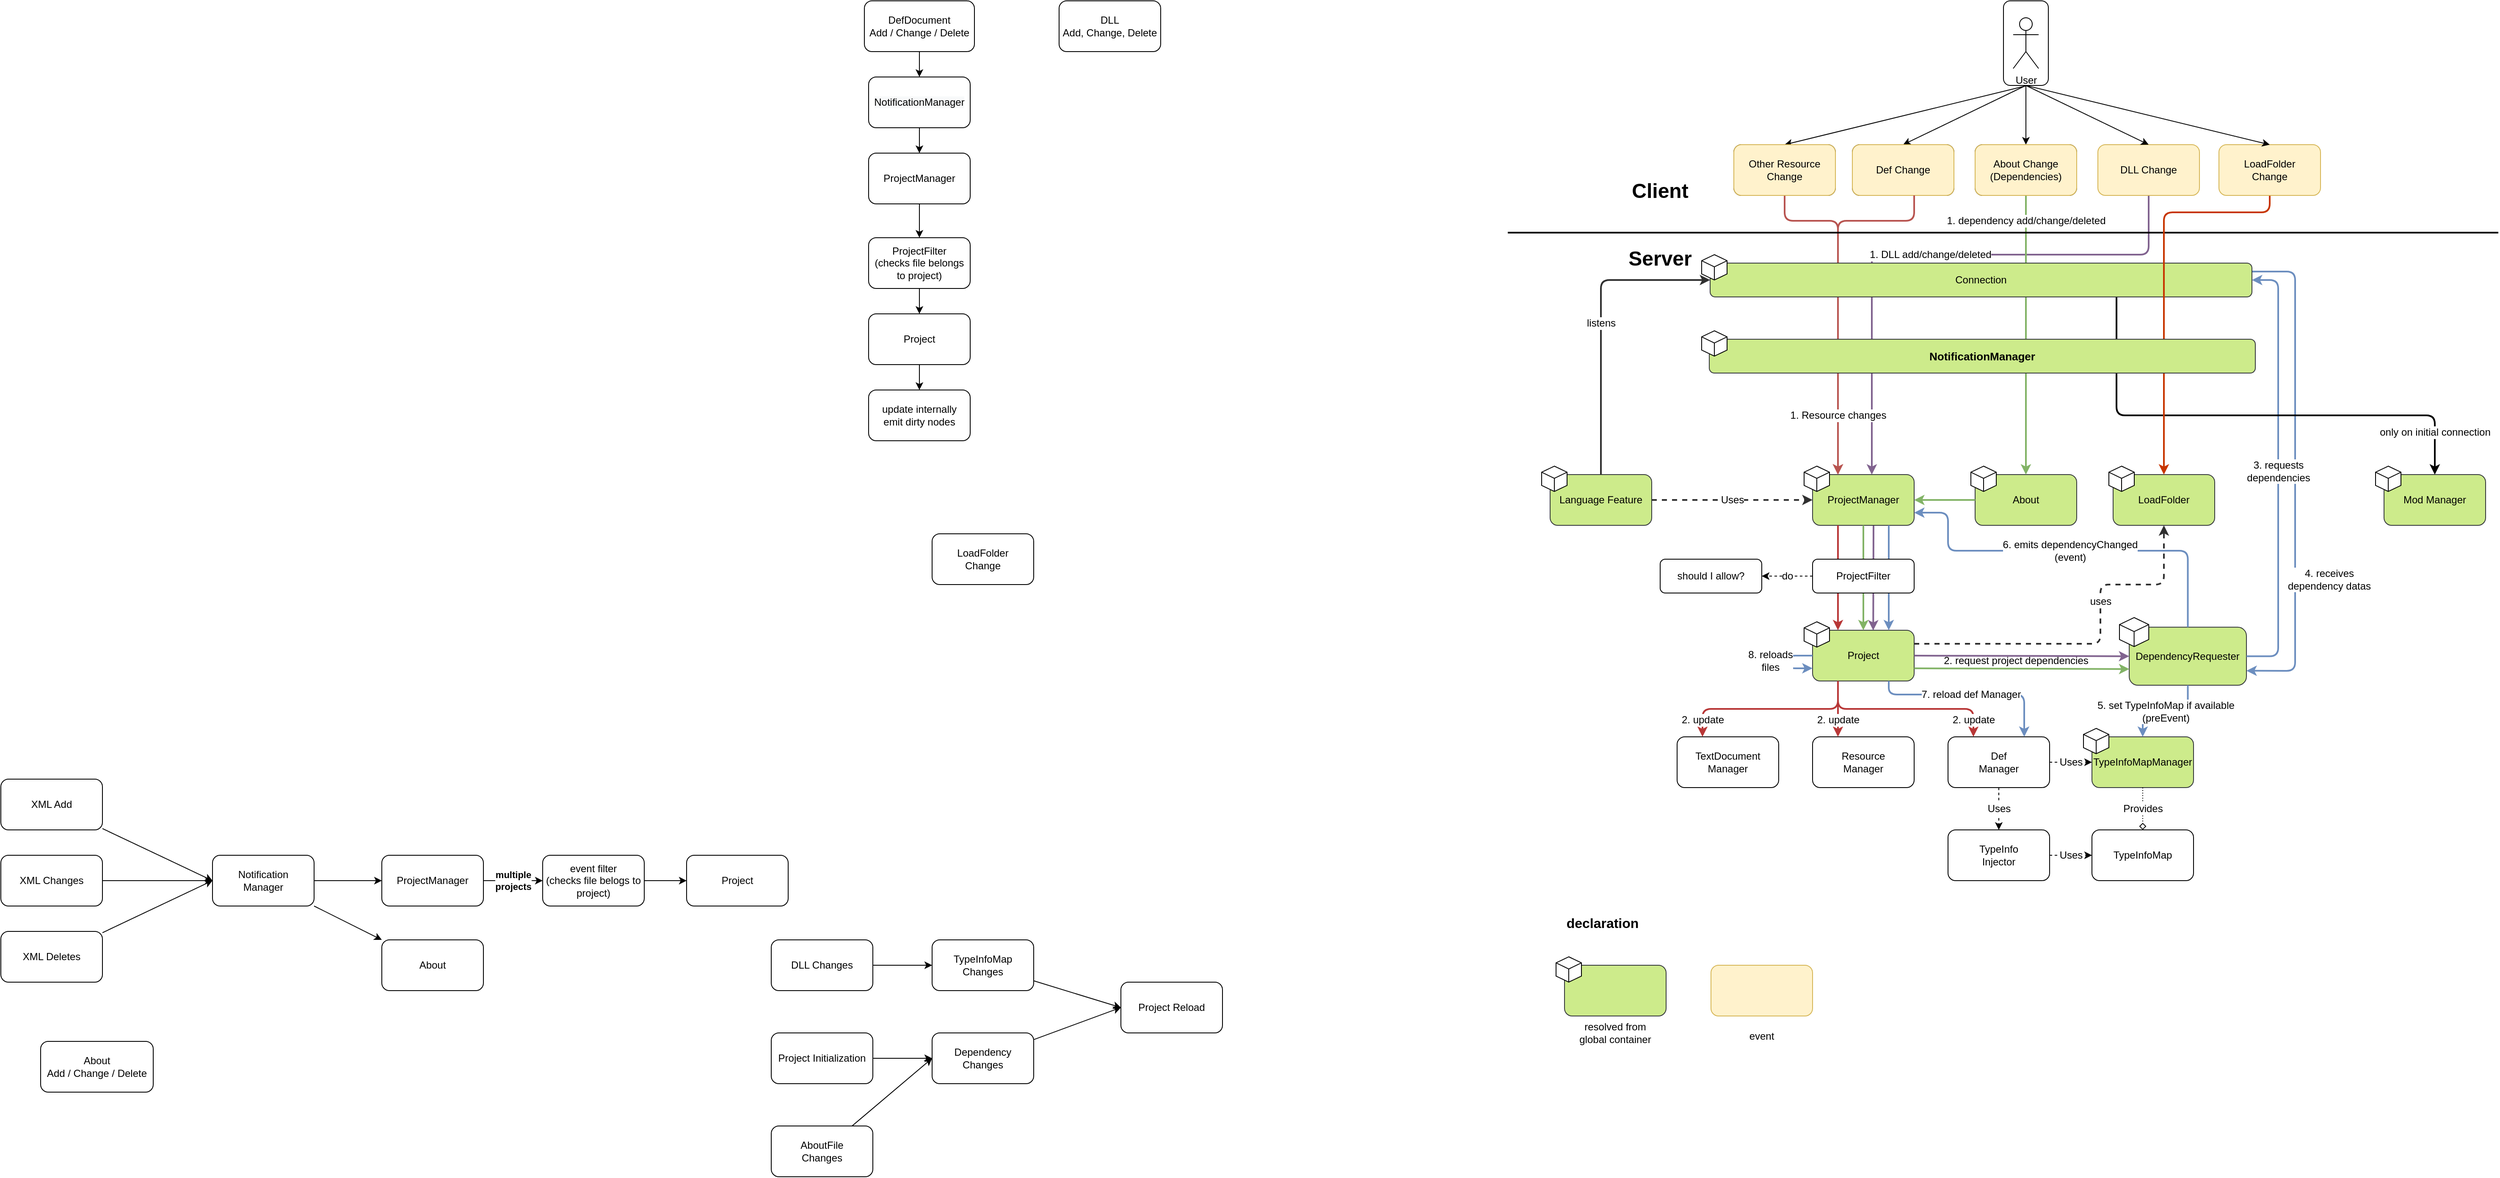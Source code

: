 <mxfile version="13.9.9" type="device"><diagram id="SWqFMRo5sxEoeP2eG9T2" name="페이지-1"><mxGraphModel dx="5918" dy="1972" grid="1" gridSize="10" guides="1" tooltips="1" connect="1" arrows="1" fold="1" page="1" pageScale="1" pageWidth="827" pageHeight="1169" math="0" shadow="0"><root><mxCell id="0"/><mxCell id="1" parent="0"/><mxCell id="b3wmLoyCWlExb1PU46VV-199" value="4. receives&lt;br&gt;dependency datas" style="endArrow=classic;html=1;strokeColor=#6c8ebf;strokeWidth=2;fontSize=12;exitX=1;exitY=0.25;exitDx=0;exitDy=0;entryX=1;entryY=0.75;entryDx=0;entryDy=0;fillColor=#dae8fc;" parent="1" source="b3wmLoyCWlExb1PU46VV-146" target="b3wmLoyCWlExb1PU46VV-143" edge="1"><mxGeometry x="0.428" y="40" width="50" height="50" relative="1" as="geometry"><mxPoint x="-20" y="890" as="sourcePoint"/><mxPoint x="60" y="990" as="targetPoint"/><Array as="points"><mxPoint x="460" y="850"/><mxPoint x="460" y="1322"/></Array><mxPoint as="offset"/></mxGeometry></mxCell><mxCell id="b3wmLoyCWlExb1PU46VV-218" value="" style="endArrow=classic;html=1;strokeWidth=2;fontSize=24;entryX=0.597;entryY=0.004;entryDx=0;entryDy=0;entryPerimeter=0;fillColor=#e1d5e7;strokeColor=#81638F;" parent="1" target="b3wmLoyCWlExb1PU46VV-161" edge="1"><mxGeometry width="50" height="50" relative="1" as="geometry"><mxPoint x="-38" y="1150" as="sourcePoint"/><mxPoint x="-39" y="1270" as="targetPoint"/></mxGeometry></mxCell><mxCell id="b3wmLoyCWlExb1PU46VV-217" value="1. DLL add/change/deleted" style="endArrow=classic;html=1;strokeWidth=2;fontSize=12;fillColor=#e1d5e7;exitX=0.5;exitY=1;exitDx=0;exitDy=0;edgeStyle=orthogonalEdgeStyle;strokeColor=#81638F;" parent="1" source="b3wmLoyCWlExb1PU46VV-91" edge="1"><mxGeometry width="50" height="50" relative="1" as="geometry"><mxPoint x="490" y="760" as="sourcePoint"/><mxPoint x="-40" y="1090" as="targetPoint"/><Array as="points"><mxPoint x="287" y="830"/><mxPoint x="-40" y="830"/></Array></mxGeometry></mxCell><mxCell id="b3wmLoyCWlExb1PU46VV-1" value="Project Reload" style="rounded=1;whiteSpace=wrap;html=1;" parent="1" vertex="1"><mxGeometry x="-927" y="1690" width="120" height="60" as="geometry"/></mxCell><mxCell id="b3wmLoyCWlExb1PU46VV-4" value="" style="edgeStyle=orthogonalEdgeStyle;rounded=0;orthogonalLoop=1;jettySize=auto;html=1;" parent="1" source="b3wmLoyCWlExb1PU46VV-2" target="b3wmLoyCWlExb1PU46VV-3" edge="1"><mxGeometry relative="1" as="geometry"/></mxCell><mxCell id="b3wmLoyCWlExb1PU46VV-2" value="DLL Changes" style="rounded=1;whiteSpace=wrap;html=1;" parent="1" vertex="1"><mxGeometry x="-1340" y="1640" width="120" height="60" as="geometry"/></mxCell><mxCell id="b3wmLoyCWlExb1PU46VV-5" style="rounded=0;orthogonalLoop=1;jettySize=auto;html=1;entryX=0;entryY=0.5;entryDx=0;entryDy=0;" parent="1" source="b3wmLoyCWlExb1PU46VV-3" target="b3wmLoyCWlExb1PU46VV-1" edge="1"><mxGeometry relative="1" as="geometry"/></mxCell><mxCell id="b3wmLoyCWlExb1PU46VV-3" value="TypeInfoMap&lt;br&gt;Changes" style="whiteSpace=wrap;html=1;rounded=1;" parent="1" vertex="1"><mxGeometry x="-1150" y="1640" width="120" height="60" as="geometry"/></mxCell><mxCell id="b3wmLoyCWlExb1PU46VV-7" style="edgeStyle=none;rounded=0;orthogonalLoop=1;jettySize=auto;html=1;entryX=0;entryY=0.5;entryDx=0;entryDy=0;" parent="1" source="b3wmLoyCWlExb1PU46VV-6" target="b3wmLoyCWlExb1PU46VV-1" edge="1"><mxGeometry relative="1" as="geometry"/></mxCell><mxCell id="b3wmLoyCWlExb1PU46VV-6" value="Dependency Changes" style="rounded=1;whiteSpace=wrap;html=1;" parent="1" vertex="1"><mxGeometry x="-1150" y="1750" width="120" height="60" as="geometry"/></mxCell><mxCell id="b3wmLoyCWlExb1PU46VV-11" style="edgeStyle=none;rounded=0;orthogonalLoop=1;jettySize=auto;html=1;" parent="1" source="b3wmLoyCWlExb1PU46VV-8" target="b3wmLoyCWlExb1PU46VV-6" edge="1"><mxGeometry relative="1" as="geometry"/></mxCell><mxCell id="b3wmLoyCWlExb1PU46VV-8" value="Project Initialization" style="rounded=1;whiteSpace=wrap;html=1;" parent="1" vertex="1"><mxGeometry x="-1340" y="1750" width="120" height="60" as="geometry"/></mxCell><mxCell id="b3wmLoyCWlExb1PU46VV-15" style="edgeStyle=none;rounded=0;orthogonalLoop=1;jettySize=auto;html=1;" parent="1" source="b3wmLoyCWlExb1PU46VV-12" edge="1"><mxGeometry relative="1" as="geometry"><mxPoint x="-1150.0" y="1780" as="targetPoint"/></mxGeometry></mxCell><mxCell id="b3wmLoyCWlExb1PU46VV-12" value="AboutFile&lt;br&gt;Changes" style="rounded=1;whiteSpace=wrap;html=1;" parent="1" vertex="1"><mxGeometry x="-1340" y="1860" width="120" height="60" as="geometry"/></mxCell><mxCell id="b3wmLoyCWlExb1PU46VV-55" style="edgeStyle=none;rounded=0;orthogonalLoop=1;jettySize=auto;html=1;entryX=0;entryY=0.5;entryDx=0;entryDy=0;" parent="1" source="b3wmLoyCWlExb1PU46VV-16" target="b3wmLoyCWlExb1PU46VV-22" edge="1"><mxGeometry relative="1" as="geometry"/></mxCell><mxCell id="b3wmLoyCWlExb1PU46VV-16" value="XML Add" style="rounded=1;whiteSpace=wrap;html=1;" parent="1" vertex="1"><mxGeometry x="-2250" y="1450" width="120" height="60" as="geometry"/></mxCell><mxCell id="b3wmLoyCWlExb1PU46VV-54" style="edgeStyle=none;rounded=0;orthogonalLoop=1;jettySize=auto;html=1;" parent="1" source="b3wmLoyCWlExb1PU46VV-17" target="b3wmLoyCWlExb1PU46VV-22" edge="1"><mxGeometry relative="1" as="geometry"/></mxCell><mxCell id="b3wmLoyCWlExb1PU46VV-17" value="XML Changes" style="rounded=1;whiteSpace=wrap;html=1;" parent="1" vertex="1"><mxGeometry x="-2250" y="1540" width="120" height="60" as="geometry"/></mxCell><mxCell id="b3wmLoyCWlExb1PU46VV-56" style="edgeStyle=none;rounded=0;orthogonalLoop=1;jettySize=auto;html=1;entryX=0;entryY=0.5;entryDx=0;entryDy=0;" parent="1" source="b3wmLoyCWlExb1PU46VV-18" target="b3wmLoyCWlExb1PU46VV-22" edge="1"><mxGeometry relative="1" as="geometry"/></mxCell><mxCell id="b3wmLoyCWlExb1PU46VV-18" value="XML Deletes" style="rounded=1;whiteSpace=wrap;html=1;" parent="1" vertex="1"><mxGeometry x="-2250" y="1630" width="120" height="60" as="geometry"/></mxCell><mxCell id="b3wmLoyCWlExb1PU46VV-53" value="&lt;b&gt;multiple&lt;br&gt;projects&lt;/b&gt;" style="edgeStyle=none;rounded=0;orthogonalLoop=1;jettySize=auto;html=1;entryX=0;entryY=0.5;entryDx=0;entryDy=0;exitX=1;exitY=0.5;exitDx=0;exitDy=0;" parent="1" source="b3wmLoyCWlExb1PU46VV-66" target="b3wmLoyCWlExb1PU46VV-33" edge="1"><mxGeometry relative="1" as="geometry"><mxPoint x="-1690" y="1570" as="sourcePoint"/></mxGeometry></mxCell><mxCell id="b3wmLoyCWlExb1PU46VV-67" value="" style="edgeStyle=none;rounded=0;orthogonalLoop=1;jettySize=auto;html=1;" parent="1" source="b3wmLoyCWlExb1PU46VV-22" target="b3wmLoyCWlExb1PU46VV-66" edge="1"><mxGeometry relative="1" as="geometry"/></mxCell><mxCell id="b3wmLoyCWlExb1PU46VV-70" value="" style="edgeStyle=none;rounded=0;orthogonalLoop=1;jettySize=auto;html=1;" parent="1" source="b3wmLoyCWlExb1PU46VV-22" target="b3wmLoyCWlExb1PU46VV-69" edge="1"><mxGeometry relative="1" as="geometry"/></mxCell><mxCell id="b3wmLoyCWlExb1PU46VV-22" value="Notification&lt;br&gt;Manager" style="rounded=1;whiteSpace=wrap;html=1;" parent="1" vertex="1"><mxGeometry x="-2000" y="1540" width="120" height="60" as="geometry"/></mxCell><mxCell id="b3wmLoyCWlExb1PU46VV-35" style="edgeStyle=none;rounded=0;orthogonalLoop=1;jettySize=auto;html=1;entryX=0;entryY=0.5;entryDx=0;entryDy=0;" parent="1" source="b3wmLoyCWlExb1PU46VV-33" target="b3wmLoyCWlExb1PU46VV-34" edge="1"><mxGeometry relative="1" as="geometry"/></mxCell><mxCell id="b3wmLoyCWlExb1PU46VV-33" value="event filter&lt;br&gt;(checks file belogs to&lt;br&gt;project)" style="rounded=1;whiteSpace=wrap;html=1;" parent="1" vertex="1"><mxGeometry x="-1610" y="1540" width="120" height="60" as="geometry"/></mxCell><mxCell id="b3wmLoyCWlExb1PU46VV-34" value="Project" style="rounded=1;whiteSpace=wrap;html=1;" parent="1" vertex="1"><mxGeometry x="-1440" y="1540" width="120" height="60" as="geometry"/></mxCell><mxCell id="b3wmLoyCWlExb1PU46VV-66" value="ProjectManager" style="whiteSpace=wrap;html=1;rounded=1;" parent="1" vertex="1"><mxGeometry x="-1800" y="1540" width="120" height="60" as="geometry"/></mxCell><mxCell id="b3wmLoyCWlExb1PU46VV-69" value="About" style="whiteSpace=wrap;html=1;rounded=1;" parent="1" vertex="1"><mxGeometry x="-1800" y="1640" width="120" height="60" as="geometry"/></mxCell><mxCell id="b3wmLoyCWlExb1PU46VV-79" value="" style="edgeStyle=none;rounded=0;orthogonalLoop=1;jettySize=auto;html=1;" parent="1" source="b3wmLoyCWlExb1PU46VV-71" target="b3wmLoyCWlExb1PU46VV-78" edge="1"><mxGeometry relative="1" as="geometry"/></mxCell><mxCell id="b3wmLoyCWlExb1PU46VV-71" value="DefDocument&lt;br&gt;Add / Change / Delete" style="rounded=1;whiteSpace=wrap;html=1;" parent="1" vertex="1"><mxGeometry x="-1230" y="530" width="130" height="60" as="geometry"/></mxCell><mxCell id="b3wmLoyCWlExb1PU46VV-73" value="DLL&lt;br&gt;Add, Change, Delete" style="rounded=1;whiteSpace=wrap;html=1;" parent="1" vertex="1"><mxGeometry x="-1000" y="530" width="120" height="60" as="geometry"/></mxCell><mxCell id="b3wmLoyCWlExb1PU46VV-76" value="About&lt;br&gt;Add / Change / Delete" style="rounded=1;whiteSpace=wrap;html=1;" parent="1" vertex="1"><mxGeometry x="-2203" y="1760" width="133" height="60" as="geometry"/></mxCell><mxCell id="b3wmLoyCWlExb1PU46VV-81" value="" style="edgeStyle=none;rounded=0;orthogonalLoop=1;jettySize=auto;html=1;" parent="1" source="b3wmLoyCWlExb1PU46VV-78" target="b3wmLoyCWlExb1PU46VV-80" edge="1"><mxGeometry relative="1" as="geometry"/></mxCell><mxCell id="b3wmLoyCWlExb1PU46VV-78" value="&#10;&#10;&lt;span style=&quot;color: rgb(0, 0, 0); font-family: helvetica; font-size: 12px; font-style: normal; font-weight: 400; letter-spacing: normal; text-align: center; text-indent: 0px; text-transform: none; word-spacing: 0px; background-color: rgb(248, 249, 250); display: inline; float: none;&quot;&gt;NotificationManager&lt;/span&gt;&#10;&#10;" style="whiteSpace=wrap;html=1;rounded=1;" parent="1" vertex="1"><mxGeometry x="-1225" y="620" width="120" height="60" as="geometry"/></mxCell><mxCell id="b3wmLoyCWlExb1PU46VV-83" value="" style="edgeStyle=none;rounded=0;orthogonalLoop=1;jettySize=auto;html=1;" parent="1" source="b3wmLoyCWlExb1PU46VV-80" target="b3wmLoyCWlExb1PU46VV-82" edge="1"><mxGeometry relative="1" as="geometry"/></mxCell><mxCell id="b3wmLoyCWlExb1PU46VV-80" value="ProjectManager" style="whiteSpace=wrap;html=1;rounded=1;" parent="1" vertex="1"><mxGeometry x="-1225" y="710" width="120" height="60" as="geometry"/></mxCell><mxCell id="b3wmLoyCWlExb1PU46VV-85" value="" style="edgeStyle=none;rounded=0;orthogonalLoop=1;jettySize=auto;html=1;" parent="1" source="b3wmLoyCWlExb1PU46VV-82" target="b3wmLoyCWlExb1PU46VV-84" edge="1"><mxGeometry relative="1" as="geometry"/></mxCell><mxCell id="b3wmLoyCWlExb1PU46VV-82" value="ProjectFilter&lt;br&gt;(checks file belongs to project)" style="whiteSpace=wrap;html=1;rounded=1;" parent="1" vertex="1"><mxGeometry x="-1225" y="810" width="120" height="60" as="geometry"/></mxCell><mxCell id="b3wmLoyCWlExb1PU46VV-87" value="" style="edgeStyle=none;rounded=0;orthogonalLoop=1;jettySize=auto;html=1;" parent="1" source="b3wmLoyCWlExb1PU46VV-84" target="b3wmLoyCWlExb1PU46VV-86" edge="1"><mxGeometry relative="1" as="geometry"/></mxCell><mxCell id="b3wmLoyCWlExb1PU46VV-84" value="Project" style="whiteSpace=wrap;html=1;rounded=1;" parent="1" vertex="1"><mxGeometry x="-1225" y="900" width="120" height="60" as="geometry"/></mxCell><mxCell id="b3wmLoyCWlExb1PU46VV-86" value="update internally&lt;br&gt;emit dirty nodes" style="whiteSpace=wrap;html=1;rounded=1;" parent="1" vertex="1"><mxGeometry x="-1225" y="990" width="120" height="60" as="geometry"/></mxCell><mxCell id="b3wmLoyCWlExb1PU46VV-93" value="" style="edgeStyle=none;rounded=0;orthogonalLoop=1;jettySize=auto;html=1;entryX=0.5;entryY=0;entryDx=0;entryDy=0;exitX=0.5;exitY=1;exitDx=0;exitDy=0;" parent="1" target="b3wmLoyCWlExb1PU46VV-90" edge="1" source="O0gLJQGcnjw5jBRNIbRS-4"><mxGeometry relative="1" as="geometry"><mxPoint x="100" y="570" as="sourcePoint"/></mxGeometry></mxCell><mxCell id="b3wmLoyCWlExb1PU46VV-89" value="Def Change" style="rounded=1;whiteSpace=wrap;html=1;" parent="1" vertex="1"><mxGeometry x="-63" y="700" width="120" height="60" as="geometry"/></mxCell><mxCell id="b3wmLoyCWlExb1PU46VV-90" value="About Change&lt;br&gt;(Dependencies)" style="rounded=1;whiteSpace=wrap;html=1;" parent="1" vertex="1"><mxGeometry x="82" y="700" width="120" height="60" as="geometry"/></mxCell><mxCell id="b3wmLoyCWlExb1PU46VV-91" value="DLL Change" style="rounded=1;whiteSpace=wrap;html=1;fillColor=#fff2cc;strokeColor=#d6b656;" parent="1" vertex="1"><mxGeometry x="227" y="700" width="120" height="60" as="geometry"/></mxCell><mxCell id="b3wmLoyCWlExb1PU46VV-92" value="Other Resource Change" style="rounded=1;whiteSpace=wrap;html=1;" parent="1" vertex="1"><mxGeometry x="-203" y="700" width="120" height="60" as="geometry"/></mxCell><mxCell id="b3wmLoyCWlExb1PU46VV-94" value="" style="edgeStyle=none;rounded=0;orthogonalLoop=1;jettySize=auto;html=1;entryX=0.5;entryY=0;entryDx=0;entryDy=0;exitX=0.5;exitY=1;exitDx=0;exitDy=0;" parent="1" target="b3wmLoyCWlExb1PU46VV-89" edge="1" source="O0gLJQGcnjw5jBRNIbRS-4"><mxGeometry relative="1" as="geometry"><mxPoint x="100" y="570" as="sourcePoint"/><mxPoint x="-73" y="630" as="targetPoint"/></mxGeometry></mxCell><mxCell id="b3wmLoyCWlExb1PU46VV-95" value="" style="edgeStyle=none;rounded=0;orthogonalLoop=1;jettySize=auto;html=1;entryX=0.5;entryY=0;entryDx=0;entryDy=0;exitX=0.499;exitY=1.005;exitDx=0;exitDy=0;exitPerimeter=0;" parent="1" target="b3wmLoyCWlExb1PU46VV-92" edge="1" source="O0gLJQGcnjw5jBRNIbRS-4"><mxGeometry relative="1" as="geometry"><mxPoint x="100" y="570" as="sourcePoint"/><mxPoint x="227" y="640" as="targetPoint"/></mxGeometry></mxCell><mxCell id="b3wmLoyCWlExb1PU46VV-96" value="" style="edgeStyle=none;rounded=0;orthogonalLoop=1;jettySize=auto;html=1;entryX=0.5;entryY=0;entryDx=0;entryDy=0;exitX=0.5;exitY=1;exitDx=0;exitDy=0;" parent="1" target="b3wmLoyCWlExb1PU46VV-91" edge="1" source="O0gLJQGcnjw5jBRNIbRS-4"><mxGeometry relative="1" as="geometry"><mxPoint x="110" y="570" as="sourcePoint"/><mxPoint x="52" y="730" as="targetPoint"/></mxGeometry></mxCell><mxCell id="b3wmLoyCWlExb1PU46VV-127" value="" style="group" parent="1" vertex="1" connectable="0"><mxGeometry x="210" y="1390" width="130" height="70" as="geometry"/></mxCell><mxCell id="b3wmLoyCWlExb1PU46VV-107" value="TypeInfoMapManager" style="rounded=1;whiteSpace=wrap;html=1;fillColor=#cdeb8b;strokeColor=#36393d;" parent="b3wmLoyCWlExb1PU46VV-127" vertex="1"><mxGeometry x="10" y="10" width="120" height="60" as="geometry"/></mxCell><mxCell id="b3wmLoyCWlExb1PU46VV-116" value="" style="html=1;whiteSpace=wrap;shape=isoCube2;backgroundOutline=1;isoAngle=15;" parent="b3wmLoyCWlExb1PU46VV-127" vertex="1"><mxGeometry width="30" height="30" as="geometry"/></mxCell><mxCell id="b3wmLoyCWlExb1PU46VV-128" value="" style="group" parent="1" vertex="1" connectable="0"><mxGeometry x="77" y="1080" width="125" height="70" as="geometry"/></mxCell><mxCell id="b3wmLoyCWlExb1PU46VV-106" value="About" style="rounded=1;whiteSpace=wrap;html=1;fillColor=#cdeb8b;strokeColor=#36393d;" parent="b3wmLoyCWlExb1PU46VV-128" vertex="1"><mxGeometry x="5" y="10" width="120" height="60" as="geometry"/></mxCell><mxCell id="b3wmLoyCWlExb1PU46VV-115" value="" style="html=1;whiteSpace=wrap;shape=isoCube2;backgroundOutline=1;isoAngle=15;" parent="b3wmLoyCWlExb1PU46VV-128" vertex="1"><mxGeometry width="30" height="30" as="geometry"/></mxCell><mxCell id="b3wmLoyCWlExb1PU46VV-129" value="" style="group" parent="1" vertex="1" connectable="0"><mxGeometry x="-120" y="1080" width="130" height="70" as="geometry"/></mxCell><mxCell id="b3wmLoyCWlExb1PU46VV-104" value="ProjectManager&lt;span style=&quot;color: rgba(0 , 0 , 0 , 0) ; font-family: monospace ; font-size: 0px&quot;&gt;%3CmxGraphModel%3E%3Croot%3E%3CmxCell%20id%3D%220%22%2F%3E%3CmxCell%20id%3D%221%22%20parent%3D%220%22%2F%3E%3CmxCell%20id%3D%222%22%20value%3D%22%26lt%3Bb%26gt%3Bemits%20event%26lt%3B%2Fb%26gt%3B%22%20style%3D%22edgeStyle%3Dnone%3Brounded%3D0%3BorthogonalLoop%3D1%3BjettySize%3Dauto%3Bhtml%3D1%3BentryX%3D0.5%3BentryY%3D0%3BentryDx%3D0%3BentryDy%3D0%3B%22%20edge%3D%221%22%20parent%3D%221%22%3E%3CmxGeometry%20relative%3D%221%22%20as%3D%22geometry%22%3E%3CmxPoint%20x%3D%22-115%22%20y%3D%22570%22%20as%3D%22sourcePoint%22%2F%3E%3CmxPoint%20x%3D%22-175%22%20y%3D%22690%22%20as%3D%22targetPoint%22%2F%3E%3C%2FmxGeometry%3E%3C%2FmxCell%3E%3C%2Froot%3E%3C%2FmxGraphModel%3E&lt;/span&gt;" style="rounded=1;whiteSpace=wrap;html=1;fillColor=#cdeb8b;strokeColor=#36393d;" parent="b3wmLoyCWlExb1PU46VV-129" vertex="1"><mxGeometry x="10" y="10" width="120" height="60" as="geometry"/></mxCell><mxCell id="b3wmLoyCWlExb1PU46VV-111" value="" style="html=1;whiteSpace=wrap;shape=isoCube2;backgroundOutline=1;isoAngle=15;" parent="b3wmLoyCWlExb1PU46VV-129" vertex="1"><mxGeometry width="30" height="30" as="geometry"/></mxCell><mxCell id="b3wmLoyCWlExb1PU46VV-133" value="declaration" style="text;html=1;strokeColor=none;fillColor=none;align=center;verticalAlign=middle;whiteSpace=wrap;rounded=0;fontSize=16;fontStyle=1" parent="1" vertex="1"><mxGeometry x="-408" y="1610" width="100" height="20" as="geometry"/></mxCell><mxCell id="b3wmLoyCWlExb1PU46VV-138" value="" style="group" parent="1" vertex="1" connectable="0"><mxGeometry x="-413" y="1660" width="130" height="100" as="geometry"/></mxCell><mxCell id="b3wmLoyCWlExb1PU46VV-114" value="resolved from global container" style="text;html=1;strokeColor=none;fillColor=none;align=center;verticalAlign=middle;whiteSpace=wrap;rounded=0;" parent="b3wmLoyCWlExb1PU46VV-138" vertex="1"><mxGeometry x="20" y="80" width="100" height="20" as="geometry"/></mxCell><mxCell id="b3wmLoyCWlExb1PU46VV-135" value="" style="group" parent="b3wmLoyCWlExb1PU46VV-138" vertex="1" connectable="0"><mxGeometry width="130" height="70" as="geometry"/></mxCell><mxCell id="b3wmLoyCWlExb1PU46VV-136" value="" style="rounded=1;whiteSpace=wrap;html=1;fillColor=#cdeb8b;strokeColor=#36393d;" parent="b3wmLoyCWlExb1PU46VV-135" vertex="1"><mxGeometry x="10" y="10" width="120" height="60" as="geometry"/></mxCell><mxCell id="b3wmLoyCWlExb1PU46VV-137" value="" style="html=1;whiteSpace=wrap;shape=isoCube2;backgroundOutline=1;isoAngle=15;" parent="b3wmLoyCWlExb1PU46VV-135" vertex="1"><mxGeometry width="30" height="30" as="geometry"/></mxCell><mxCell id="b3wmLoyCWlExb1PU46VV-142" value="" style="group" parent="1" vertex="1" connectable="0"><mxGeometry x="252.5" y="1259" width="150" height="80" as="geometry"/></mxCell><mxCell id="b3wmLoyCWlExb1PU46VV-143" value="DependencyRequester" style="rounded=1;whiteSpace=wrap;html=1;fillColor=#cdeb8b;strokeColor=#36393d;" parent="b3wmLoyCWlExb1PU46VV-142" vertex="1"><mxGeometry x="11.538" y="11.429" width="138.462" height="68.571" as="geometry"/></mxCell><mxCell id="b3wmLoyCWlExb1PU46VV-144" value="" style="html=1;whiteSpace=wrap;shape=isoCube2;backgroundOutline=1;isoAngle=15;" parent="b3wmLoyCWlExb1PU46VV-142" vertex="1"><mxGeometry width="34.615" height="34.286" as="geometry"/></mxCell><mxCell id="b3wmLoyCWlExb1PU46VV-158" value="LoadFolder&lt;br&gt;Change" style="rounded=1;whiteSpace=wrap;html=1;" parent="1" vertex="1"><mxGeometry x="-1150" y="1160" width="120" height="60" as="geometry"/></mxCell><mxCell id="b3wmLoyCWlExb1PU46VV-160" value="" style="group" parent="1" vertex="1" connectable="0"><mxGeometry x="-120" y="1264" width="130" height="70" as="geometry"/></mxCell><mxCell id="b3wmLoyCWlExb1PU46VV-161" value="Project" style="rounded=1;whiteSpace=wrap;html=1;fillColor=#cdeb8b;strokeColor=#36393d;" parent="b3wmLoyCWlExb1PU46VV-160" vertex="1"><mxGeometry x="10" y="10" width="120" height="60" as="geometry"/></mxCell><mxCell id="b3wmLoyCWlExb1PU46VV-162" value="" style="html=1;whiteSpace=wrap;shape=isoCube2;backgroundOutline=1;isoAngle=15;" parent="b3wmLoyCWlExb1PU46VV-160" vertex="1"><mxGeometry width="30" height="30" as="geometry"/></mxCell><mxCell id="b3wmLoyCWlExb1PU46VV-222" value="8. reloads&lt;br&gt;files" style="endArrow=classic;html=1;strokeColor=#6c8ebf;strokeWidth=2;fontSize=12;fillColor=#dae8fc;exitX=0;exitY=0.5;exitDx=0;exitDy=0;entryX=0;entryY=0.75;entryDx=0;entryDy=0;labelBackgroundColor=#ffffff;" parent="b3wmLoyCWlExb1PU46VV-160" source="b3wmLoyCWlExb1PU46VV-161" target="b3wmLoyCWlExb1PU46VV-161" edge="1"><mxGeometry x="-0.04" y="-20" width="50" height="50" relative="1" as="geometry"><mxPoint x="-50" y="86" as="sourcePoint"/><mxPoint x="-20" y="56" as="targetPoint"/><Array as="points"><mxPoint x="-20" y="40"/><mxPoint x="-20" y="55"/></Array><mxPoint as="offset"/></mxGeometry></mxCell><mxCell id="b3wmLoyCWlExb1PU46VV-163" value="TextDocument&lt;br&gt;Manager" style="rounded=1;whiteSpace=wrap;html=1;fontSize=12;" parent="1" vertex="1"><mxGeometry x="-270" y="1400" width="120" height="60" as="geometry"/></mxCell><mxCell id="b3wmLoyCWlExb1PU46VV-164" value="Resource&lt;br&gt;Manager" style="rounded=1;whiteSpace=wrap;html=1;fontSize=12;" parent="1" vertex="1"><mxGeometry x="-110" y="1400" width="120" height="60" as="geometry"/></mxCell><mxCell id="b3wmLoyCWlExb1PU46VV-182" value="Uses" style="edgeStyle=none;rounded=0;orthogonalLoop=1;jettySize=auto;html=1;entryX=0.5;entryY=0;entryDx=0;entryDy=0;fontSize=12;dashed=1;" parent="1" source="b3wmLoyCWlExb1PU46VV-165" target="b3wmLoyCWlExb1PU46VV-167" edge="1"><mxGeometry relative="1" as="geometry"/></mxCell><mxCell id="b3wmLoyCWlExb1PU46VV-185" value="Uses" style="edgeStyle=none;rounded=0;orthogonalLoop=1;jettySize=auto;html=1;entryX=0;entryY=0.5;entryDx=0;entryDy=0;fontSize=12;dashed=1;" parent="1" source="b3wmLoyCWlExb1PU46VV-165" target="b3wmLoyCWlExb1PU46VV-107" edge="1"><mxGeometry relative="1" as="geometry"/></mxCell><mxCell id="b3wmLoyCWlExb1PU46VV-165" value="Def&lt;br&gt;Manager" style="rounded=1;whiteSpace=wrap;html=1;fontSize=12;" parent="1" vertex="1"><mxGeometry x="50" y="1400" width="120" height="60" as="geometry"/></mxCell><mxCell id="b3wmLoyCWlExb1PU46VV-183" value="Uses" style="edgeStyle=none;rounded=0;orthogonalLoop=1;jettySize=auto;html=1;entryX=0;entryY=0.5;entryDx=0;entryDy=0;fontSize=12;dashed=1;" parent="1" source="b3wmLoyCWlExb1PU46VV-167" target="b3wmLoyCWlExb1PU46VV-168" edge="1"><mxGeometry relative="1" as="geometry"/></mxCell><mxCell id="b3wmLoyCWlExb1PU46VV-167" value="TypeInfo&lt;br&gt;Injector" style="rounded=1;whiteSpace=wrap;html=1;fontSize=12;" parent="1" vertex="1"><mxGeometry x="50" y="1510" width="120" height="60" as="geometry"/></mxCell><mxCell id="b3wmLoyCWlExb1PU46VV-168" value="TypeInfoMap" style="rounded=1;whiteSpace=wrap;html=1;fontSize=12;" parent="1" vertex="1"><mxGeometry x="220" y="1510" width="120" height="60" as="geometry"/></mxCell><mxCell id="b3wmLoyCWlExb1PU46VV-169" value="" style="group" parent="1" vertex="1" connectable="0"><mxGeometry x="240" y="1080" width="125" height="70" as="geometry"/></mxCell><mxCell id="b3wmLoyCWlExb1PU46VV-170" value="LoadFolder" style="rounded=1;whiteSpace=wrap;html=1;fillColor=#cdeb8b;strokeColor=#36393d;" parent="b3wmLoyCWlExb1PU46VV-169" vertex="1"><mxGeometry x="5" y="10" width="120" height="60" as="geometry"/></mxCell><mxCell id="b3wmLoyCWlExb1PU46VV-171" value="" style="html=1;whiteSpace=wrap;shape=isoCube2;backgroundOutline=1;isoAngle=15;" parent="b3wmLoyCWlExb1PU46VV-169" vertex="1"><mxGeometry width="30" height="30" as="geometry"/></mxCell><mxCell id="b3wmLoyCWlExb1PU46VV-172" value="" style="group" parent="1" vertex="1" connectable="0"><mxGeometry x="555" y="1080" width="130" height="70" as="geometry"/></mxCell><mxCell id="b3wmLoyCWlExb1PU46VV-173" value="Mod Manager" style="rounded=1;whiteSpace=wrap;html=1;fillColor=#cdeb8b;strokeColor=#36393d;" parent="b3wmLoyCWlExb1PU46VV-172" vertex="1"><mxGeometry x="10" y="10" width="120" height="60" as="geometry"/></mxCell><mxCell id="b3wmLoyCWlExb1PU46VV-174" value="" style="html=1;whiteSpace=wrap;shape=isoCube2;backgroundOutline=1;isoAngle=15;" parent="b3wmLoyCWlExb1PU46VV-172" vertex="1"><mxGeometry width="30" height="30" as="geometry"/></mxCell><mxCell id="b3wmLoyCWlExb1PU46VV-175" value="" style="group" parent="1" vertex="1" connectable="0"><mxGeometry x="-430" y="1080" width="130" height="70" as="geometry"/></mxCell><mxCell id="b3wmLoyCWlExb1PU46VV-176" value="Language Feature" style="rounded=1;whiteSpace=wrap;html=1;fillColor=#cdeb8b;strokeColor=#36393d;" parent="b3wmLoyCWlExb1PU46VV-175" vertex="1"><mxGeometry x="10" y="10" width="120" height="60" as="geometry"/></mxCell><mxCell id="b3wmLoyCWlExb1PU46VV-177" value="" style="html=1;whiteSpace=wrap;shape=isoCube2;backgroundOutline=1;isoAngle=15;" parent="b3wmLoyCWlExb1PU46VV-175" vertex="1"><mxGeometry width="30" height="30" as="geometry"/></mxCell><mxCell id="b3wmLoyCWlExb1PU46VV-184" value="Provides" style="edgeStyle=none;rounded=0;orthogonalLoop=1;jettySize=auto;html=1;entryX=0.5;entryY=0;entryDx=0;entryDy=0;fontSize=12;dashed=1;dashPattern=1 2;endArrow=diamond;endFill=0;" parent="1" source="b3wmLoyCWlExb1PU46VV-107" target="b3wmLoyCWlExb1PU46VV-168" edge="1"><mxGeometry relative="1" as="geometry"/></mxCell><mxCell id="b3wmLoyCWlExb1PU46VV-187" value="" style="endArrow=classic;html=1;strokeColor=#B83737;strokeWidth=2;fontSize=12;entryX=0.25;entryY=0;entryDx=0;entryDy=0;" parent="1" target="b3wmLoyCWlExb1PU46VV-161" edge="1"><mxGeometry width="50" height="50" relative="1" as="geometry"><mxPoint x="-80" y="1150" as="sourcePoint"/><mxPoint x="-160" y="1210" as="targetPoint"/></mxGeometry></mxCell><mxCell id="b3wmLoyCWlExb1PU46VV-189" value="2. update" style="endArrow=classic;html=1;strokeColor=#B83737;strokeWidth=2;fontSize=12;exitX=0.25;exitY=1;exitDx=0;exitDy=0;entryX=0.25;entryY=0;entryDx=0;entryDy=0;edgeStyle=orthogonalEdgeStyle;" parent="1" source="b3wmLoyCWlExb1PU46VV-161" target="b3wmLoyCWlExb1PU46VV-165" edge="1"><mxGeometry x="0.823" width="50" height="50" relative="1" as="geometry"><mxPoint x="-80" y="1400" as="sourcePoint"/><mxPoint x="-30" y="1350" as="targetPoint"/><mxPoint as="offset"/></mxGeometry></mxCell><mxCell id="b3wmLoyCWlExb1PU46VV-191" value="2. update" style="endArrow=classic;html=1;strokeColor=#B83737;strokeWidth=2;fontSize=12;exitX=0.25;exitY=1;exitDx=0;exitDy=0;entryX=0.25;entryY=0;entryDx=0;entryDy=0;edgeStyle=orthogonalEdgeStyle;" parent="1" source="b3wmLoyCWlExb1PU46VV-161" target="b3wmLoyCWlExb1PU46VV-163" edge="1"><mxGeometry x="0.823" width="50" height="50" relative="1" as="geometry"><mxPoint x="-70" y="1344" as="sourcePoint"/><mxPoint x="90" y="1410" as="targetPoint"/><Array as="points"><mxPoint x="-80" y="1367"/><mxPoint x="-240" y="1367"/></Array><mxPoint as="offset"/></mxGeometry></mxCell><mxCell id="b3wmLoyCWlExb1PU46VV-192" value="2. update" style="endArrow=classic;html=1;strokeColor=#B83737;strokeWidth=2;fontSize=12;exitX=0.25;exitY=1;exitDx=0;exitDy=0;entryX=0.25;entryY=0;entryDx=0;entryDy=0;edgeStyle=orthogonalEdgeStyle;" parent="1" source="b3wmLoyCWlExb1PU46VV-161" target="b3wmLoyCWlExb1PU46VV-164" edge="1"><mxGeometry x="0.394" width="50" height="50" relative="1" as="geometry"><mxPoint x="-70" y="1344" as="sourcePoint"/><mxPoint x="-202.52" y="1407.78" as="targetPoint"/><mxPoint as="offset"/></mxGeometry></mxCell><mxCell id="b3wmLoyCWlExb1PU46VV-193" value="1. dependency add/change/deleted" style="endArrow=classic;html=1;strokeColor=#82b366;strokeWidth=2;fontSize=12;exitX=0.5;exitY=1;exitDx=0;exitDy=0;fillColor=#d5e8d4;entryX=0.5;entryY=0;entryDx=0;entryDy=0;edgeStyle=orthogonalEdgeStyle;" parent="1" source="b3wmLoyCWlExb1PU46VV-211" target="b3wmLoyCWlExb1PU46VV-106" edge="1"><mxGeometry x="-0.818" width="50" height="50" relative="1" as="geometry"><mxPoint x="130" y="850" as="sourcePoint"/><mxPoint x="180" y="800" as="targetPoint"/><mxPoint as="offset"/></mxGeometry></mxCell><mxCell id="b3wmLoyCWlExb1PU46VV-194" value="" style="endArrow=classic;html=1;strokeColor=#82b366;strokeWidth=2;fontSize=12;exitX=0.5;exitY=1;exitDx=0;exitDy=0;fillColor=#d5e8d4;entryX=0.5;entryY=0;entryDx=0;entryDy=0;" parent="1" source="b3wmLoyCWlExb1PU46VV-104" target="b3wmLoyCWlExb1PU46VV-161" edge="1"><mxGeometry width="50" height="50" relative="1" as="geometry"><mxPoint x="70" y="1220" as="sourcePoint"/><mxPoint x="120" y="1170" as="targetPoint"/></mxGeometry></mxCell><mxCell id="b3wmLoyCWlExb1PU46VV-196" value="2. request project dependencies" style="endArrow=classic;html=1;strokeColor=#82b366;strokeWidth=2;fontSize=12;exitX=1;exitY=0.75;exitDx=0;exitDy=0;fillColor=#d5e8d4;entryX=0.001;entryY=0.721;entryDx=0;entryDy=0;entryPerimeter=0;" parent="1" source="b3wmLoyCWlExb1PU46VV-161" target="b3wmLoyCWlExb1PU46VV-143" edge="1"><mxGeometry x="-0.056" y="9" width="50" height="50" relative="1" as="geometry"><mxPoint x="-30" y="1170" as="sourcePoint"/><mxPoint x="-30" y="1294" as="targetPoint"/><mxPoint as="offset"/></mxGeometry></mxCell><mxCell id="b3wmLoyCWlExb1PU46VV-197" value="3. requests&lt;br&gt;dependencies" style="endArrow=classic;html=1;strokeWidth=2;fontSize=12;exitX=1;exitY=0.5;exitDx=0;exitDy=0;fillColor=#dae8fc;entryX=1;entryY=0.5;entryDx=0;entryDy=0;edgeStyle=orthogonalEdgeStyle;strokeColor=#6c8ebf;" parent="1" source="b3wmLoyCWlExb1PU46VV-143" target="b3wmLoyCWlExb1PU46VV-146" edge="1"><mxGeometry width="50" height="50" relative="1" as="geometry"><mxPoint x="-20" y="1180" as="sourcePoint"/><mxPoint x="460" y="770" as="targetPoint"/><Array as="points"><mxPoint x="440" y="1305"/><mxPoint x="440" y="860"/></Array></mxGeometry></mxCell><mxCell id="b3wmLoyCWlExb1PU46VV-200" value="" style="endArrow=classic;html=1;strokeColor=#6c8ebf;strokeWidth=2;fontSize=12;exitX=0.75;exitY=1;exitDx=0;exitDy=0;entryX=0.75;entryY=0;entryDx=0;entryDy=0;fillColor=#dae8fc;" parent="1" source="b3wmLoyCWlExb1PU46VV-104" target="b3wmLoyCWlExb1PU46VV-161" edge="1"><mxGeometry width="50" height="50" relative="1" as="geometry"><mxPoint x="49.87" y="1105" as="sourcePoint"/><mxPoint x="49.67" y="1315" as="targetPoint"/></mxGeometry></mxCell><mxCell id="b3wmLoyCWlExb1PU46VV-205" value="do" style="edgeStyle=orthogonalEdgeStyle;rounded=0;orthogonalLoop=1;jettySize=auto;html=1;strokeColor=#000000;strokeWidth=1;fontSize=12;dashed=1;" parent="1" source="b3wmLoyCWlExb1PU46VV-108" target="b3wmLoyCWlExb1PU46VV-204" edge="1"><mxGeometry relative="1" as="geometry"><mxPoint as="offset"/></mxGeometry></mxCell><mxCell id="b3wmLoyCWlExb1PU46VV-108" value="ProjectFilter" style="rounded=1;whiteSpace=wrap;html=1;" parent="1" vertex="1"><mxGeometry x="-110" y="1190" width="120" height="40" as="geometry"/></mxCell><mxCell id="b3wmLoyCWlExb1PU46VV-201" value="only on initial connection" style="endArrow=classic;html=1;strokeWidth=2;fontSize=12;exitX=0.75;exitY=1;exitDx=0;exitDy=0;entryX=0.5;entryY=0;entryDx=0;entryDy=0;edgeStyle=orthogonalEdgeStyle;" parent="1" source="b3wmLoyCWlExb1PU46VV-146" target="b3wmLoyCWlExb1PU46VV-173" edge="1"><mxGeometry x="0.829" width="50" height="50" relative="1" as="geometry"><mxPoint x="350" y="1040" as="sourcePoint"/><mxPoint x="400" y="990" as="targetPoint"/><Array as="points"><mxPoint x="249" y="1020"/><mxPoint x="625" y="1020"/></Array><mxPoint as="offset"/></mxGeometry></mxCell><mxCell id="b3wmLoyCWlExb1PU46VV-204" value="should I allow?" style="rounded=1;whiteSpace=wrap;html=1;" parent="1" vertex="1"><mxGeometry x="-290" y="1190" width="120" height="40" as="geometry"/></mxCell><mxCell id="b3wmLoyCWlExb1PU46VV-206" value="" style="endArrow=classic;html=1;strokeColor=#b85450;strokeWidth=2;fontSize=12;fillColor=#f8cecc;edgeStyle=orthogonalEdgeStyle;entryX=0.25;entryY=0;entryDx=0;entryDy=0;exitX=0.5;exitY=1;exitDx=0;exitDy=0;" parent="1" source="b3wmLoyCWlExb1PU46VV-92" target="b3wmLoyCWlExb1PU46VV-104" edge="1"><mxGeometry width="50" height="50" relative="1" as="geometry"><mxPoint x="-260" y="780" as="sourcePoint"/><mxPoint x="-210" y="730" as="targetPoint"/><Array as="points"><mxPoint x="-143" y="790"/><mxPoint x="-80" y="790"/></Array></mxGeometry></mxCell><mxCell id="b3wmLoyCWlExb1PU46VV-209" value="Other Resource Change" style="rounded=1;whiteSpace=wrap;html=1;fillColor=#fff2cc;strokeColor=#d6b656;" parent="1" vertex="1"><mxGeometry x="-203" y="700" width="120" height="60" as="geometry"/></mxCell><mxCell id="b3wmLoyCWlExb1PU46VV-210" value="Def Change" style="rounded=1;whiteSpace=wrap;html=1;fillColor=#fff2cc;strokeColor=#d6b656;" parent="1" vertex="1"><mxGeometry x="-63" y="700" width="120" height="60" as="geometry"/></mxCell><mxCell id="b3wmLoyCWlExb1PU46VV-211" value="About Change&lt;br&gt;(Dependencies)" style="rounded=1;whiteSpace=wrap;html=1;fillColor=#fff2cc;strokeColor=#d6b656;" parent="1" vertex="1"><mxGeometry x="82" y="700" width="120" height="60" as="geometry"/></mxCell><mxCell id="b3wmLoyCWlExb1PU46VV-145" value="" style="group" parent="1" vertex="1" connectable="0"><mxGeometry x="-241" y="830" width="650" height="70" as="geometry"/></mxCell><mxCell id="b3wmLoyCWlExb1PU46VV-208" value="1. Resource changes" style="endArrow=classic;html=1;strokeColor=#b85450;strokeWidth=2;fontSize=12;fillColor=#f8cecc;edgeStyle=orthogonalEdgeStyle;entryX=0.25;entryY=0;entryDx=0;entryDy=0;" parent="b3wmLoyCWlExb1PU46VV-145" edge="1"><mxGeometry x="0.667" width="50" height="50" relative="1" as="geometry"><mxPoint x="251" y="-70" as="sourcePoint"/><mxPoint x="161" y="260" as="targetPoint"/><Array as="points"><mxPoint x="251" y="-70"/><mxPoint x="251" y="-40"/><mxPoint x="161" y="-40"/></Array><mxPoint as="offset"/></mxGeometry></mxCell><mxCell id="b3wmLoyCWlExb1PU46VV-146" value="Connection" style="rounded=1;whiteSpace=wrap;html=1;fillColor=#cdeb8b;strokeColor=#36393d;" parent="b3wmLoyCWlExb1PU46VV-145" vertex="1"><mxGeometry x="10" y="10" width="640" height="40" as="geometry"/></mxCell><mxCell id="b3wmLoyCWlExb1PU46VV-147" value="" style="html=1;whiteSpace=wrap;shape=isoCube2;backgroundOutline=1;isoAngle=15;" parent="b3wmLoyCWlExb1PU46VV-145" vertex="1"><mxGeometry width="30" height="30" as="geometry"/></mxCell><mxCell id="b3wmLoyCWlExb1PU46VV-213" value="" style="line;strokeWidth=2;fillColor=none;align=left;verticalAlign=middle;spacingTop=-1;spacingLeft=3;spacingRight=3;rotatable=0;labelPosition=right;points=[];portConstraint=eastwest;fontSize=12;" parent="1" vertex="1"><mxGeometry x="-470" y="800" width="1170" height="8" as="geometry"/></mxCell><mxCell id="b3wmLoyCWlExb1PU46VV-215" value="Server" style="text;html=1;strokeColor=none;fillColor=none;align=center;verticalAlign=middle;whiteSpace=wrap;rounded=0;fontSize=24;fontStyle=1" parent="1" vertex="1"><mxGeometry x="-330" y="810" width="80" height="50" as="geometry"/></mxCell><mxCell id="b3wmLoyCWlExb1PU46VV-216" value="Client" style="text;html=1;strokeColor=none;fillColor=none;align=center;verticalAlign=middle;whiteSpace=wrap;rounded=0;fontSize=24;fontStyle=1" parent="1" vertex="1"><mxGeometry x="-330" y="730" width="80" height="50" as="geometry"/></mxCell><mxCell id="b3wmLoyCWlExb1PU46VV-195" value="7. reload def Manager" style="endArrow=classic;html=1;strokeColor=#6c8ebf;strokeWidth=2;fontSize=12;exitX=0.75;exitY=1;exitDx=0;exitDy=0;fillColor=#dae8fc;entryX=0.75;entryY=0;entryDx=0;entryDy=0;edgeStyle=orthogonalEdgeStyle;" parent="1" source="b3wmLoyCWlExb1PU46VV-161" target="b3wmLoyCWlExb1PU46VV-165" edge="1"><mxGeometry width="50" height="50" relative="1" as="geometry"><mxPoint x="-40" y="1160" as="sourcePoint"/><mxPoint x="-40" y="1284" as="targetPoint"/><Array as="points"><mxPoint x="-20" y="1350"/><mxPoint x="140" y="1350"/></Array></mxGeometry></mxCell><mxCell id="b3wmLoyCWlExb1PU46VV-221" value="" style="endArrow=classic;html=1;strokeColor=#81638F;strokeWidth=2;fontSize=24;exitX=1;exitY=0.5;exitDx=0;exitDy=0;entryX=0;entryY=0.5;entryDx=0;entryDy=0;" parent="1" source="b3wmLoyCWlExb1PU46VV-161" target="b3wmLoyCWlExb1PU46VV-143" edge="1"><mxGeometry width="50" height="50" relative="1" as="geometry"><mxPoint x="90" y="1290" as="sourcePoint"/><mxPoint x="140" y="1240" as="targetPoint"/></mxGeometry></mxCell><mxCell id="b3wmLoyCWlExb1PU46VV-226" style="edgeStyle=orthogonalEdgeStyle;rounded=0;orthogonalLoop=1;jettySize=auto;html=1;entryX=1;entryY=0.5;entryDx=0;entryDy=0;endArrow=classic;endFill=1;strokeColor=#82b366;strokeWidth=2;fontSize=12;fillColor=#d5e8d4;" parent="1" source="b3wmLoyCWlExb1PU46VV-106" target="b3wmLoyCWlExb1PU46VV-104" edge="1"><mxGeometry relative="1" as="geometry"/></mxCell><mxCell id="b3wmLoyCWlExb1PU46VV-227" value="6. emits dependencyChanged&lt;br&gt;(event)" style="edgeStyle=orthogonalEdgeStyle;rounded=1;orthogonalLoop=1;jettySize=auto;html=1;entryX=1;entryY=0.75;entryDx=0;entryDy=0;endArrow=classic;endFill=1;strokeColor=#6c8ebf;strokeWidth=2;fontSize=12;fillColor=#dae8fc;" parent="1" source="b3wmLoyCWlExb1PU46VV-143" target="b3wmLoyCWlExb1PU46VV-104" edge="1"><mxGeometry relative="1" as="geometry"><Array as="points"><mxPoint x="333" y="1180"/><mxPoint x="50" y="1180"/><mxPoint x="50" y="1135"/></Array></mxGeometry></mxCell><mxCell id="b3wmLoyCWlExb1PU46VV-228" value="5. set TypeInfoMap if available&lt;br&gt;(preEvent)" style="edgeStyle=orthogonalEdgeStyle;rounded=1;orthogonalLoop=1;jettySize=auto;html=1;entryX=0.5;entryY=0;entryDx=0;entryDy=0;endArrow=classic;endFill=1;strokeColor=#6c8ebf;strokeWidth=2;fontSize=12;fillColor=#dae8fc;" parent="1" source="b3wmLoyCWlExb1PU46VV-143" target="b3wmLoyCWlExb1PU46VV-107" edge="1"><mxGeometry relative="1" as="geometry"/></mxCell><mxCell id="b3wmLoyCWlExb1PU46VV-230" value="listens" style="edgeStyle=orthogonalEdgeStyle;rounded=1;orthogonalLoop=1;jettySize=auto;html=1;entryX=0;entryY=0.5;entryDx=0;entryDy=0;labelBackgroundColor=#ffffff;endArrow=classic;endFill=1;strokeWidth=2;fontSize=12;strokeColor=#303030;" parent="1" source="b3wmLoyCWlExb1PU46VV-176" target="b3wmLoyCWlExb1PU46VV-146" edge="1"><mxGeometry relative="1" as="geometry"><Array as="points"><mxPoint x="-360" y="860"/></Array></mxGeometry></mxCell><mxCell id="b3wmLoyCWlExb1PU46VV-231" value="Uses" style="edgeStyle=orthogonalEdgeStyle;rounded=1;orthogonalLoop=1;jettySize=auto;html=1;entryX=0;entryY=0.5;entryDx=0;entryDy=0;dashed=1;labelBackgroundColor=#ffffff;endArrow=classic;endFill=1;strokeColor=#303030;strokeWidth=2;fontSize=12;" parent="1" source="b3wmLoyCWlExb1PU46VV-176" target="b3wmLoyCWlExb1PU46VV-104" edge="1"><mxGeometry relative="1" as="geometry"/></mxCell><mxCell id="b3wmLoyCWlExb1PU46VV-234" style="edgeStyle=orthogonalEdgeStyle;rounded=1;orthogonalLoop=1;jettySize=auto;html=1;entryX=0.5;entryY=0;entryDx=0;entryDy=0;labelBackgroundColor=#ffffff;endArrow=classic;endFill=1;strokeColor=#C73500;strokeWidth=2;fontSize=12;fillColor=#fa6800;" parent="1" source="b3wmLoyCWlExb1PU46VV-232" target="b3wmLoyCWlExb1PU46VV-170" edge="1"><mxGeometry relative="1" as="geometry"><Array as="points"><mxPoint x="430" y="780"/><mxPoint x="305" y="780"/></Array></mxGeometry></mxCell><mxCell id="b3wmLoyCWlExb1PU46VV-232" value="LoadFolder&lt;br&gt;Change" style="rounded=1;whiteSpace=wrap;html=1;fillColor=#fff2cc;strokeColor=#d6b656;" parent="1" vertex="1"><mxGeometry x="370" y="700" width="120" height="60" as="geometry"/></mxCell><mxCell id="b3wmLoyCWlExb1PU46VV-233" value="" style="edgeStyle=none;rounded=0;orthogonalLoop=1;jettySize=auto;html=1;entryX=0.5;entryY=0;entryDx=0;entryDy=0;exitX=0.5;exitY=1;exitDx=0;exitDy=0;" parent="1" target="b3wmLoyCWlExb1PU46VV-232" edge="1" source="O0gLJQGcnjw5jBRNIbRS-4"><mxGeometry relative="1" as="geometry"><mxPoint x="77" y="610" as="sourcePoint"/><mxPoint x="287" y="700" as="targetPoint"/></mxGeometry></mxCell><mxCell id="b3wmLoyCWlExb1PU46VV-235" value="uses" style="edgeStyle=orthogonalEdgeStyle;rounded=1;orthogonalLoop=1;jettySize=auto;html=1;entryX=0.5;entryY=1;entryDx=0;entryDy=0;labelBackgroundColor=#ffffff;endArrow=classic;endFill=1;strokeColor=#303030;strokeWidth=2;fontSize=12;dashed=1;" parent="1" source="b3wmLoyCWlExb1PU46VV-161" target="b3wmLoyCWlExb1PU46VV-170" edge="1"><mxGeometry x="0.241" relative="1" as="geometry"><Array as="points"><mxPoint x="230" y="1290"/><mxPoint x="230" y="1220"/><mxPoint x="305" y="1220"/></Array><mxPoint as="offset"/></mxGeometry></mxCell><mxCell id="b3wmLoyCWlExb1PU46VV-237" value="" style="group" parent="1" vertex="1" connectable="0"><mxGeometry x="-241" y="920" width="654" height="50" as="geometry"/></mxCell><mxCell id="b3wmLoyCWlExb1PU46VV-102" value="&lt;b&gt;&lt;font style=&quot;font-size: 13px&quot;&gt;NotificationManager&lt;/font&gt;&lt;/b&gt;" style="rounded=1;whiteSpace=wrap;html=1;fillColor=#cdeb8b;strokeColor=#36393d;" parent="b3wmLoyCWlExb1PU46VV-237" vertex="1"><mxGeometry x="9" y="10" width="645" height="40" as="geometry"/></mxCell><mxCell id="b3wmLoyCWlExb1PU46VV-236" value="" style="html=1;whiteSpace=wrap;shape=isoCube2;backgroundOutline=1;isoAngle=15;" parent="b3wmLoyCWlExb1PU46VV-237" vertex="1"><mxGeometry width="30" height="30" as="geometry"/></mxCell><mxCell id="O0gLJQGcnjw5jBRNIbRS-3" value="" style="group" vertex="1" connectable="0" parent="1"><mxGeometry x="-230" y="1670" width="120" height="94" as="geometry"/></mxCell><mxCell id="O0gLJQGcnjw5jBRNIbRS-1" value="" style="rounded=1;whiteSpace=wrap;html=1;fillColor=#fff2cc;strokeColor=#d6b656;" vertex="1" parent="O0gLJQGcnjw5jBRNIbRS-3"><mxGeometry width="120" height="60" as="geometry"/></mxCell><mxCell id="O0gLJQGcnjw5jBRNIbRS-2" value="event" style="text;html=1;strokeColor=none;fillColor=none;align=center;verticalAlign=middle;whiteSpace=wrap;rounded=0;" vertex="1" parent="O0gLJQGcnjw5jBRNIbRS-3"><mxGeometry x="10" y="74" width="100" height="20" as="geometry"/></mxCell><mxCell id="O0gLJQGcnjw5jBRNIbRS-5" value="" style="group" vertex="1" connectable="0" parent="1"><mxGeometry x="115.5" y="530" width="53" height="100" as="geometry"/></mxCell><mxCell id="O0gLJQGcnjw5jBRNIbRS-4" value="" style="rounded=1;whiteSpace=wrap;html=1;" vertex="1" parent="O0gLJQGcnjw5jBRNIbRS-5"><mxGeometry width="53" height="100" as="geometry"/></mxCell><mxCell id="b3wmLoyCWlExb1PU46VV-88" value="User" style="shape=umlActor;verticalLabelPosition=bottom;verticalAlign=top;html=1;outlineConnect=0;" parent="O0gLJQGcnjw5jBRNIbRS-5" vertex="1"><mxGeometry x="11.5" y="20" width="30" height="60" as="geometry"/></mxCell></root></mxGraphModel></diagram></mxfile>
